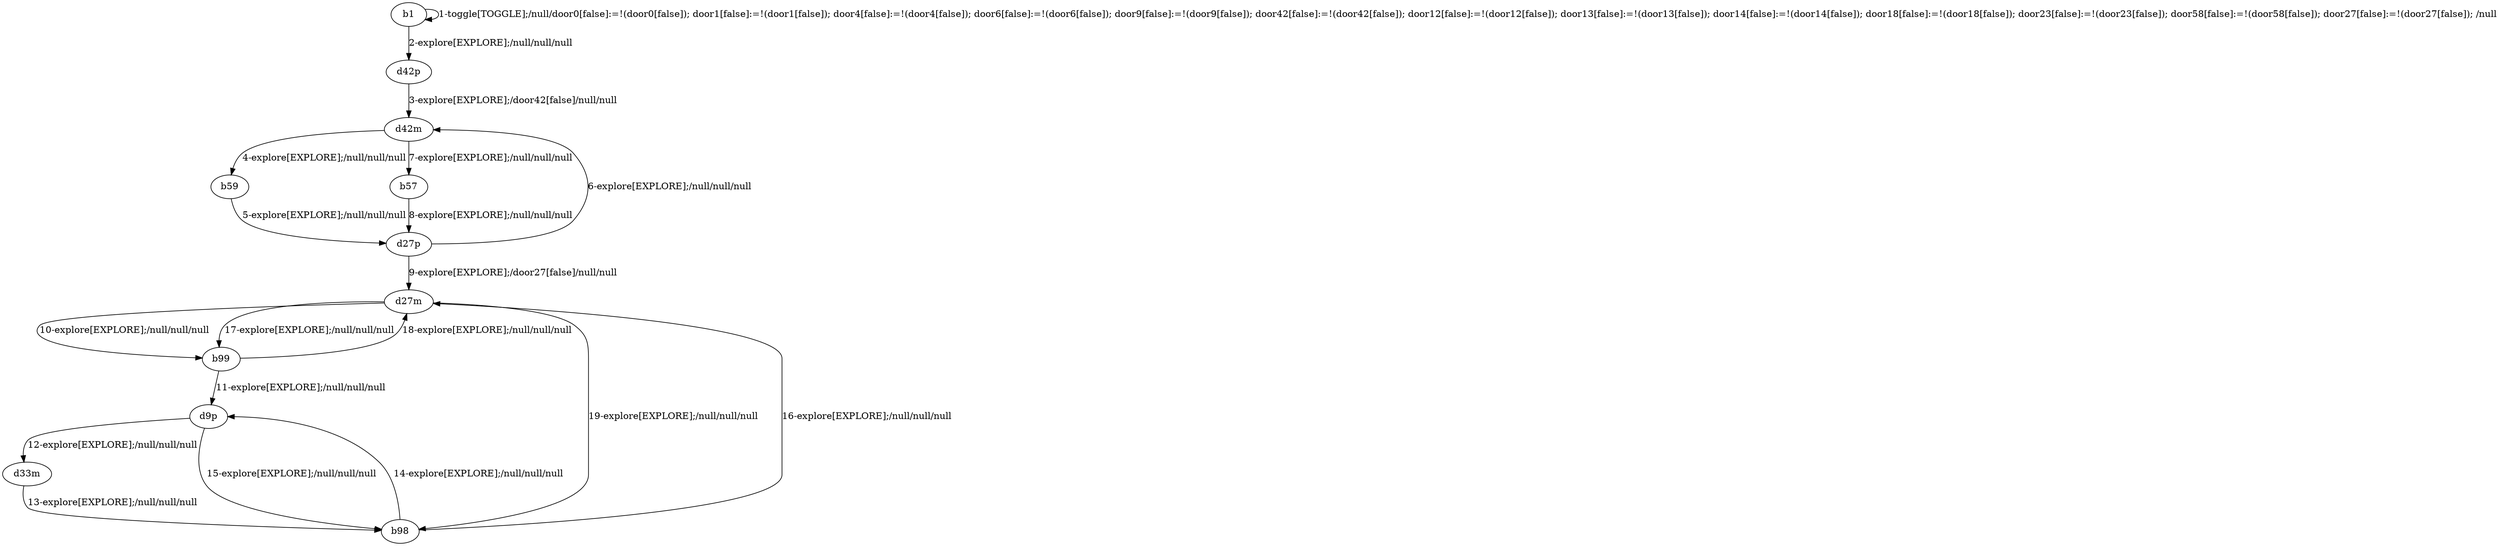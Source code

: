 # Total number of goals covered by this test: 4
# d9p --> b98
# b99 --> d27m
# b98 --> d9p
# d33m --> b98

digraph g {
"b1" -> "b1" [label = "1-toggle[TOGGLE];/null/door0[false]:=!(door0[false]); door1[false]:=!(door1[false]); door4[false]:=!(door4[false]); door6[false]:=!(door6[false]); door9[false]:=!(door9[false]); door42[false]:=!(door42[false]); door12[false]:=!(door12[false]); door13[false]:=!(door13[false]); door14[false]:=!(door14[false]); door18[false]:=!(door18[false]); door23[false]:=!(door23[false]); door58[false]:=!(door58[false]); door27[false]:=!(door27[false]); /null"];
"b1" -> "d42p" [label = "2-explore[EXPLORE];/null/null/null"];
"d42p" -> "d42m" [label = "3-explore[EXPLORE];/door42[false]/null/null"];
"d42m" -> "b59" [label = "4-explore[EXPLORE];/null/null/null"];
"b59" -> "d27p" [label = "5-explore[EXPLORE];/null/null/null"];
"d27p" -> "d42m" [label = "6-explore[EXPLORE];/null/null/null"];
"d42m" -> "b57" [label = "7-explore[EXPLORE];/null/null/null"];
"b57" -> "d27p" [label = "8-explore[EXPLORE];/null/null/null"];
"d27p" -> "d27m" [label = "9-explore[EXPLORE];/door27[false]/null/null"];
"d27m" -> "b99" [label = "10-explore[EXPLORE];/null/null/null"];
"b99" -> "d9p" [label = "11-explore[EXPLORE];/null/null/null"];
"d9p" -> "d33m" [label = "12-explore[EXPLORE];/null/null/null"];
"d33m" -> "b98" [label = "13-explore[EXPLORE];/null/null/null"];
"b98" -> "d9p" [label = "14-explore[EXPLORE];/null/null/null"];
"d9p" -> "b98" [label = "15-explore[EXPLORE];/null/null/null"];
"b98" -> "d27m" [label = "16-explore[EXPLORE];/null/null/null"];
"d27m" -> "b99" [label = "17-explore[EXPLORE];/null/null/null"];
"b99" -> "d27m" [label = "18-explore[EXPLORE];/null/null/null"];
"d27m" -> "b98" [label = "19-explore[EXPLORE];/null/null/null"];
}